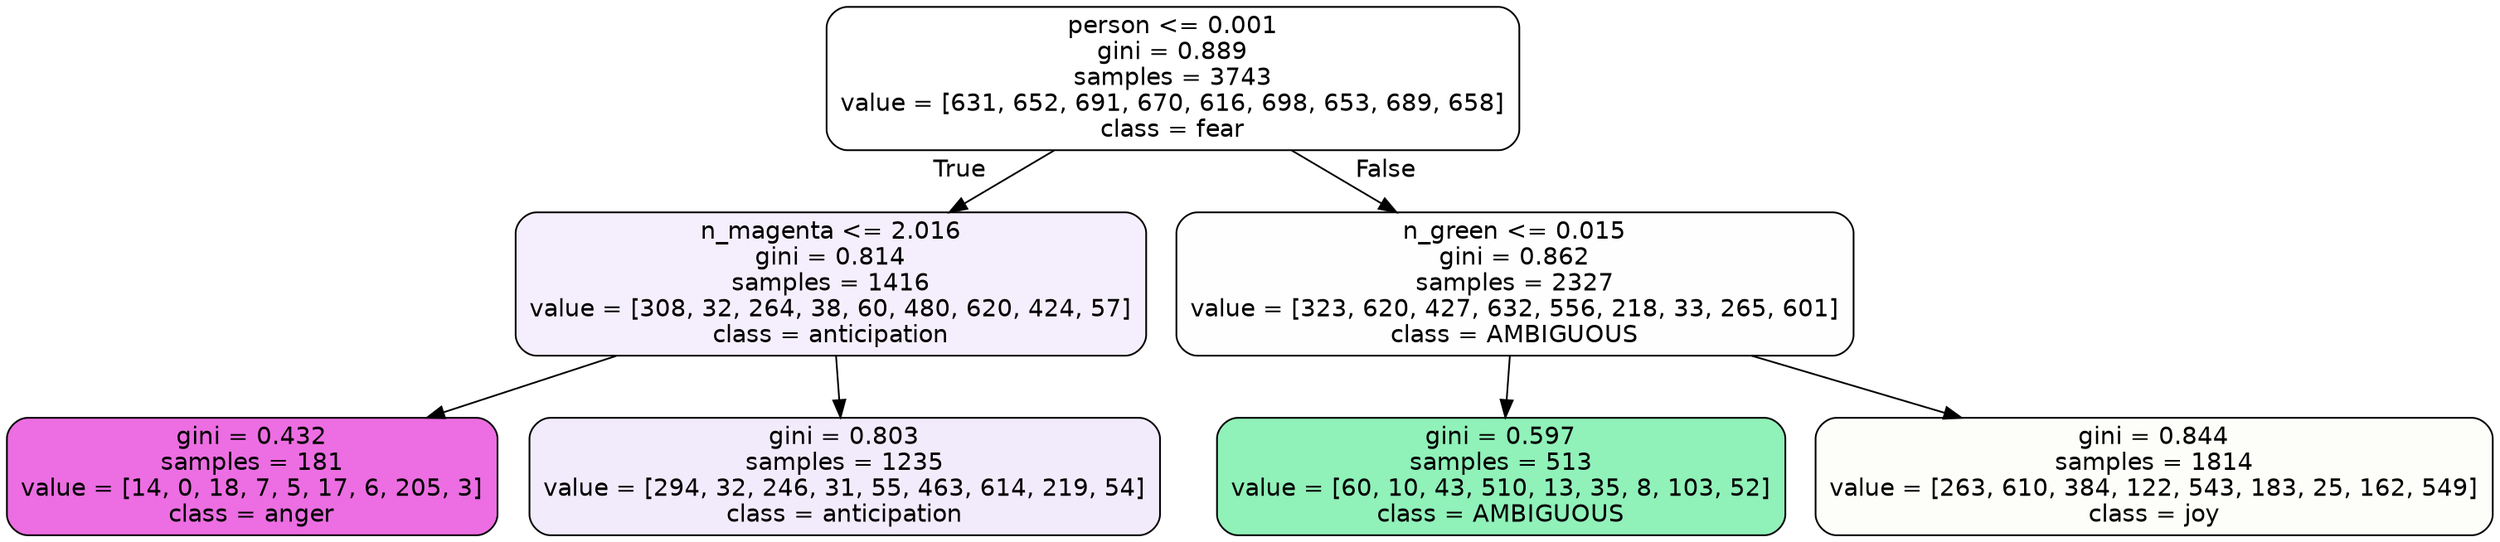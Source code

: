 digraph Tree {
node [shape=box, style="filled, rounded", color="black", fontname=helvetica] ;
edge [fontname=helvetica] ;
0 [label="person <= 0.001\ngini = 0.889\nsamples = 3743\nvalue = [631, 652, 691, 670, 616, 698, 653, 689, 658]\nclass = fear", fillcolor="#3964e500"] ;
1 [label="n_magenta <= 2.016\ngini = 0.814\nsamples = 1416\nvalue = [308, 32, 264, 38, 60, 480, 620, 424, 57]\nclass = anticipation", fillcolor="#8139e514"] ;
0 -> 1 [labeldistance=2.5, labelangle=45, headlabel="True"] ;
2 [label="gini = 0.432\nsamples = 181\nvalue = [14, 0, 18, 7, 5, 17, 6, 205, 3]\nclass = anger", fillcolor="#e539d7ba"] ;
1 -> 2 ;
3 [label="gini = 0.803\nsamples = 1235\nvalue = [294, 32, 246, 31, 55, 463, 614, 219, 54]\nclass = anticipation", fillcolor="#8139e519"] ;
1 -> 3 ;
4 [label="n_green <= 0.015\ngini = 0.862\nsamples = 2327\nvalue = [323, 620, 427, 632, 556, 218, 33, 265, 601]\nclass = AMBIGUOUS", fillcolor="#39e58101"] ;
0 -> 4 [labeldistance=2.5, labelangle=-45, headlabel="False"] ;
5 [label="gini = 0.597\nsamples = 513\nvalue = [60, 10, 43, 510, 13, 35, 8, 103, 52]\nclass = AMBIGUOUS", fillcolor="#39e5818e"] ;
4 -> 5 ;
6 [label="gini = 0.844\nsamples = 1814\nvalue = [263, 610, 384, 122, 543, 183, 25, 162, 549]\nclass = joy", fillcolor="#d7e53907"] ;
4 -> 6 ;
}